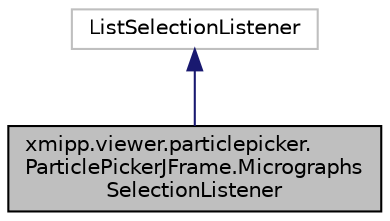 digraph "xmipp.viewer.particlepicker.ParticlePickerJFrame.MicrographsSelectionListener"
{
  edge [fontname="Helvetica",fontsize="10",labelfontname="Helvetica",labelfontsize="10"];
  node [fontname="Helvetica",fontsize="10",shape=record];
  Node2 [label="xmipp.viewer.particlepicker.\lParticlePickerJFrame.Micrographs\lSelectionListener",height=0.2,width=0.4,color="black", fillcolor="grey75", style="filled", fontcolor="black"];
  Node3 -> Node2 [dir="back",color="midnightblue",fontsize="10",style="solid",fontname="Helvetica"];
  Node3 [label="ListSelectionListener",height=0.2,width=0.4,color="grey75", fillcolor="white", style="filled"];
}
